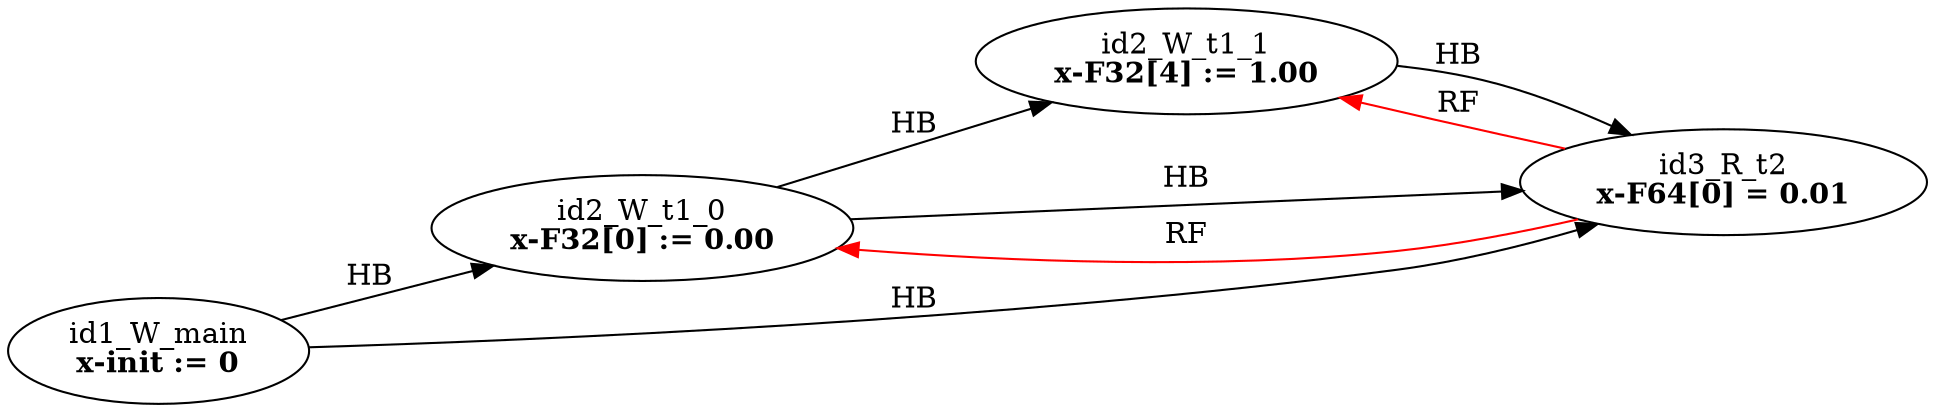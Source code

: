 digraph memory_model {
rankdir=LR;
splines=true; esep=0.5;
id2_W_t1_0 -> id2_W_t1_1 [label = "HB", color="black"];
id1_W_main -> id2_W_t1_0 [label = "HB", color="black"];
id1_W_main -> id3_R_t2 [label = "HB", color="black"];
id2_W_t1_0 -> id3_R_t2 [label = "HB", color="black"];
id2_W_t1_1 -> id3_R_t2 [label = "HB", color="black"];
id3_R_t2 -> id2_W_t1_0 [label = "RF", color="red"];
id3_R_t2 -> id2_W_t1_1 [label = "RF", color="red"];
id1_W_main [label=<id1_W_main<br/><B>x-init := 0</B>>, pos="2.5,4!"]
id2_W_t1_0 [label=<id2_W_t1_0<br/><B>x-F32[0] := 0.00</B>>, pos="0,2!"]
id2_W_t1_1 [label=<id2_W_t1_1<br/><B>x-F32[4] := 1.00</B>>, pos="0,0!"]
id3_R_t2 [label=<id3_R_t2<br/><B>x-F64[0] = 0.01</B>>, pos="5,2!"]
}